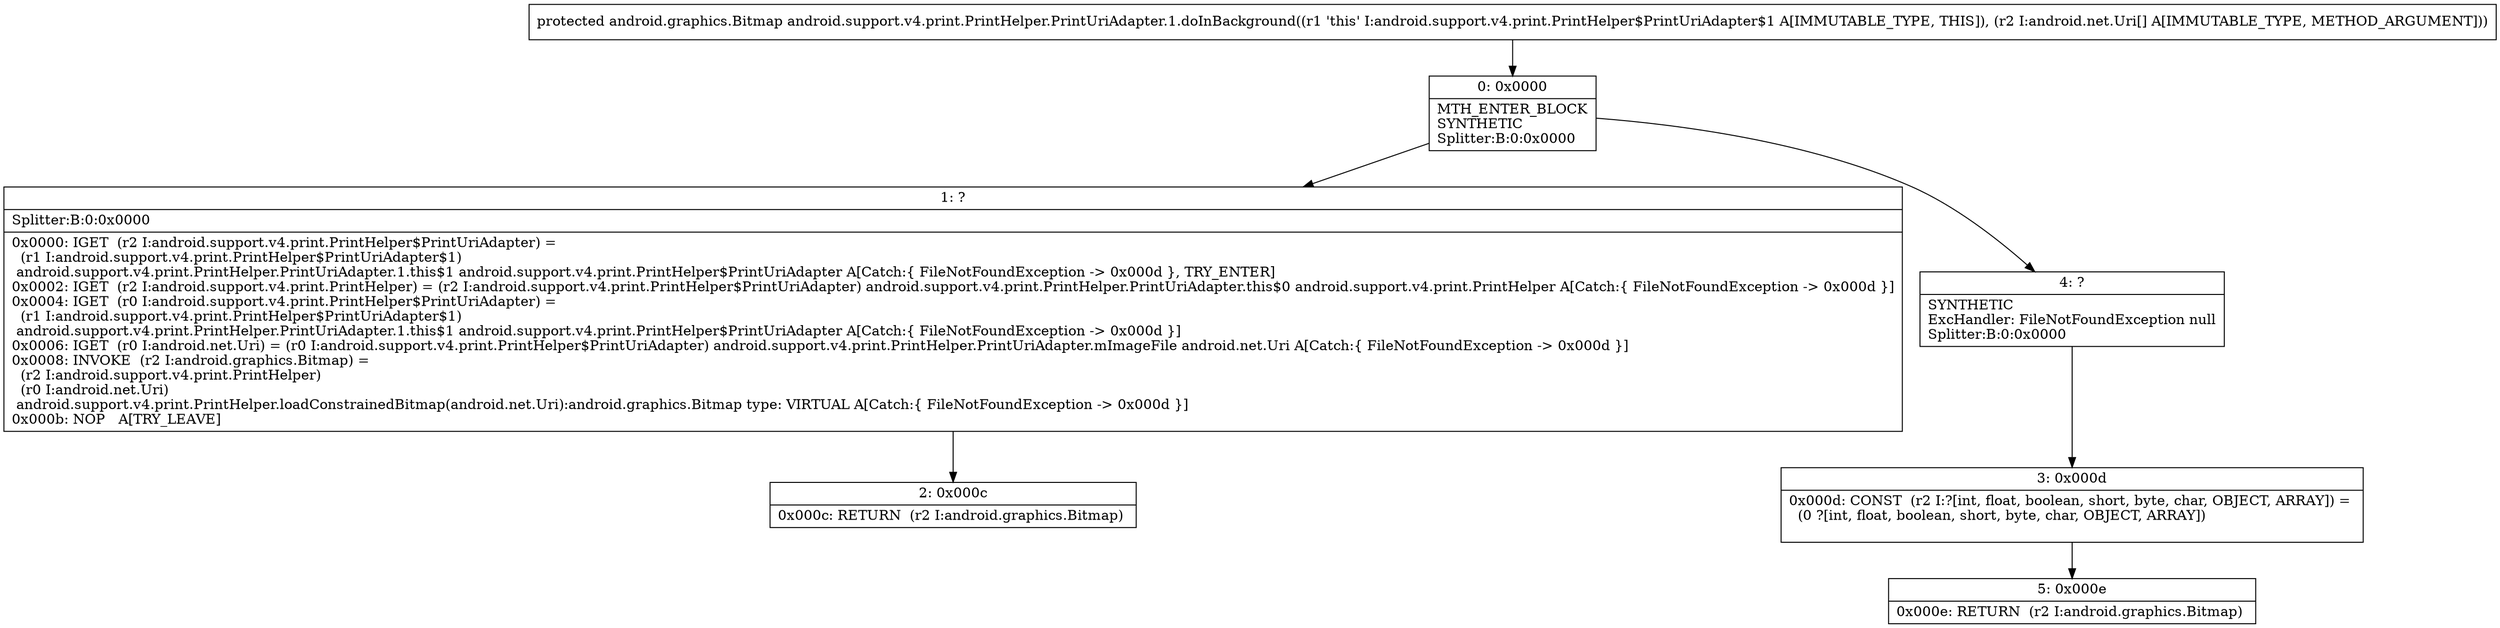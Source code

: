 digraph "CFG forandroid.support.v4.print.PrintHelper.PrintUriAdapter.1.doInBackground([Landroid\/net\/Uri;)Landroid\/graphics\/Bitmap;" {
Node_0 [shape=record,label="{0\:\ 0x0000|MTH_ENTER_BLOCK\lSYNTHETIC\lSplitter:B:0:0x0000\l}"];
Node_1 [shape=record,label="{1\:\ ?|Splitter:B:0:0x0000\l|0x0000: IGET  (r2 I:android.support.v4.print.PrintHelper$PrintUriAdapter) = \l  (r1 I:android.support.v4.print.PrintHelper$PrintUriAdapter$1)\l android.support.v4.print.PrintHelper.PrintUriAdapter.1.this$1 android.support.v4.print.PrintHelper$PrintUriAdapter A[Catch:\{ FileNotFoundException \-\> 0x000d \}, TRY_ENTER]\l0x0002: IGET  (r2 I:android.support.v4.print.PrintHelper) = (r2 I:android.support.v4.print.PrintHelper$PrintUriAdapter) android.support.v4.print.PrintHelper.PrintUriAdapter.this$0 android.support.v4.print.PrintHelper A[Catch:\{ FileNotFoundException \-\> 0x000d \}]\l0x0004: IGET  (r0 I:android.support.v4.print.PrintHelper$PrintUriAdapter) = \l  (r1 I:android.support.v4.print.PrintHelper$PrintUriAdapter$1)\l android.support.v4.print.PrintHelper.PrintUriAdapter.1.this$1 android.support.v4.print.PrintHelper$PrintUriAdapter A[Catch:\{ FileNotFoundException \-\> 0x000d \}]\l0x0006: IGET  (r0 I:android.net.Uri) = (r0 I:android.support.v4.print.PrintHelper$PrintUriAdapter) android.support.v4.print.PrintHelper.PrintUriAdapter.mImageFile android.net.Uri A[Catch:\{ FileNotFoundException \-\> 0x000d \}]\l0x0008: INVOKE  (r2 I:android.graphics.Bitmap) = \l  (r2 I:android.support.v4.print.PrintHelper)\l  (r0 I:android.net.Uri)\l android.support.v4.print.PrintHelper.loadConstrainedBitmap(android.net.Uri):android.graphics.Bitmap type: VIRTUAL A[Catch:\{ FileNotFoundException \-\> 0x000d \}]\l0x000b: NOP   A[TRY_LEAVE]\l}"];
Node_2 [shape=record,label="{2\:\ 0x000c|0x000c: RETURN  (r2 I:android.graphics.Bitmap) \l}"];
Node_3 [shape=record,label="{3\:\ 0x000d|0x000d: CONST  (r2 I:?[int, float, boolean, short, byte, char, OBJECT, ARRAY]) = \l  (0 ?[int, float, boolean, short, byte, char, OBJECT, ARRAY])\l \l}"];
Node_4 [shape=record,label="{4\:\ ?|SYNTHETIC\lExcHandler: FileNotFoundException null\lSplitter:B:0:0x0000\l}"];
Node_5 [shape=record,label="{5\:\ 0x000e|0x000e: RETURN  (r2 I:android.graphics.Bitmap) \l}"];
MethodNode[shape=record,label="{protected android.graphics.Bitmap android.support.v4.print.PrintHelper.PrintUriAdapter.1.doInBackground((r1 'this' I:android.support.v4.print.PrintHelper$PrintUriAdapter$1 A[IMMUTABLE_TYPE, THIS]), (r2 I:android.net.Uri[] A[IMMUTABLE_TYPE, METHOD_ARGUMENT])) }"];
MethodNode -> Node_0;
Node_0 -> Node_1;
Node_0 -> Node_4;
Node_1 -> Node_2;
Node_3 -> Node_5;
Node_4 -> Node_3;
}

